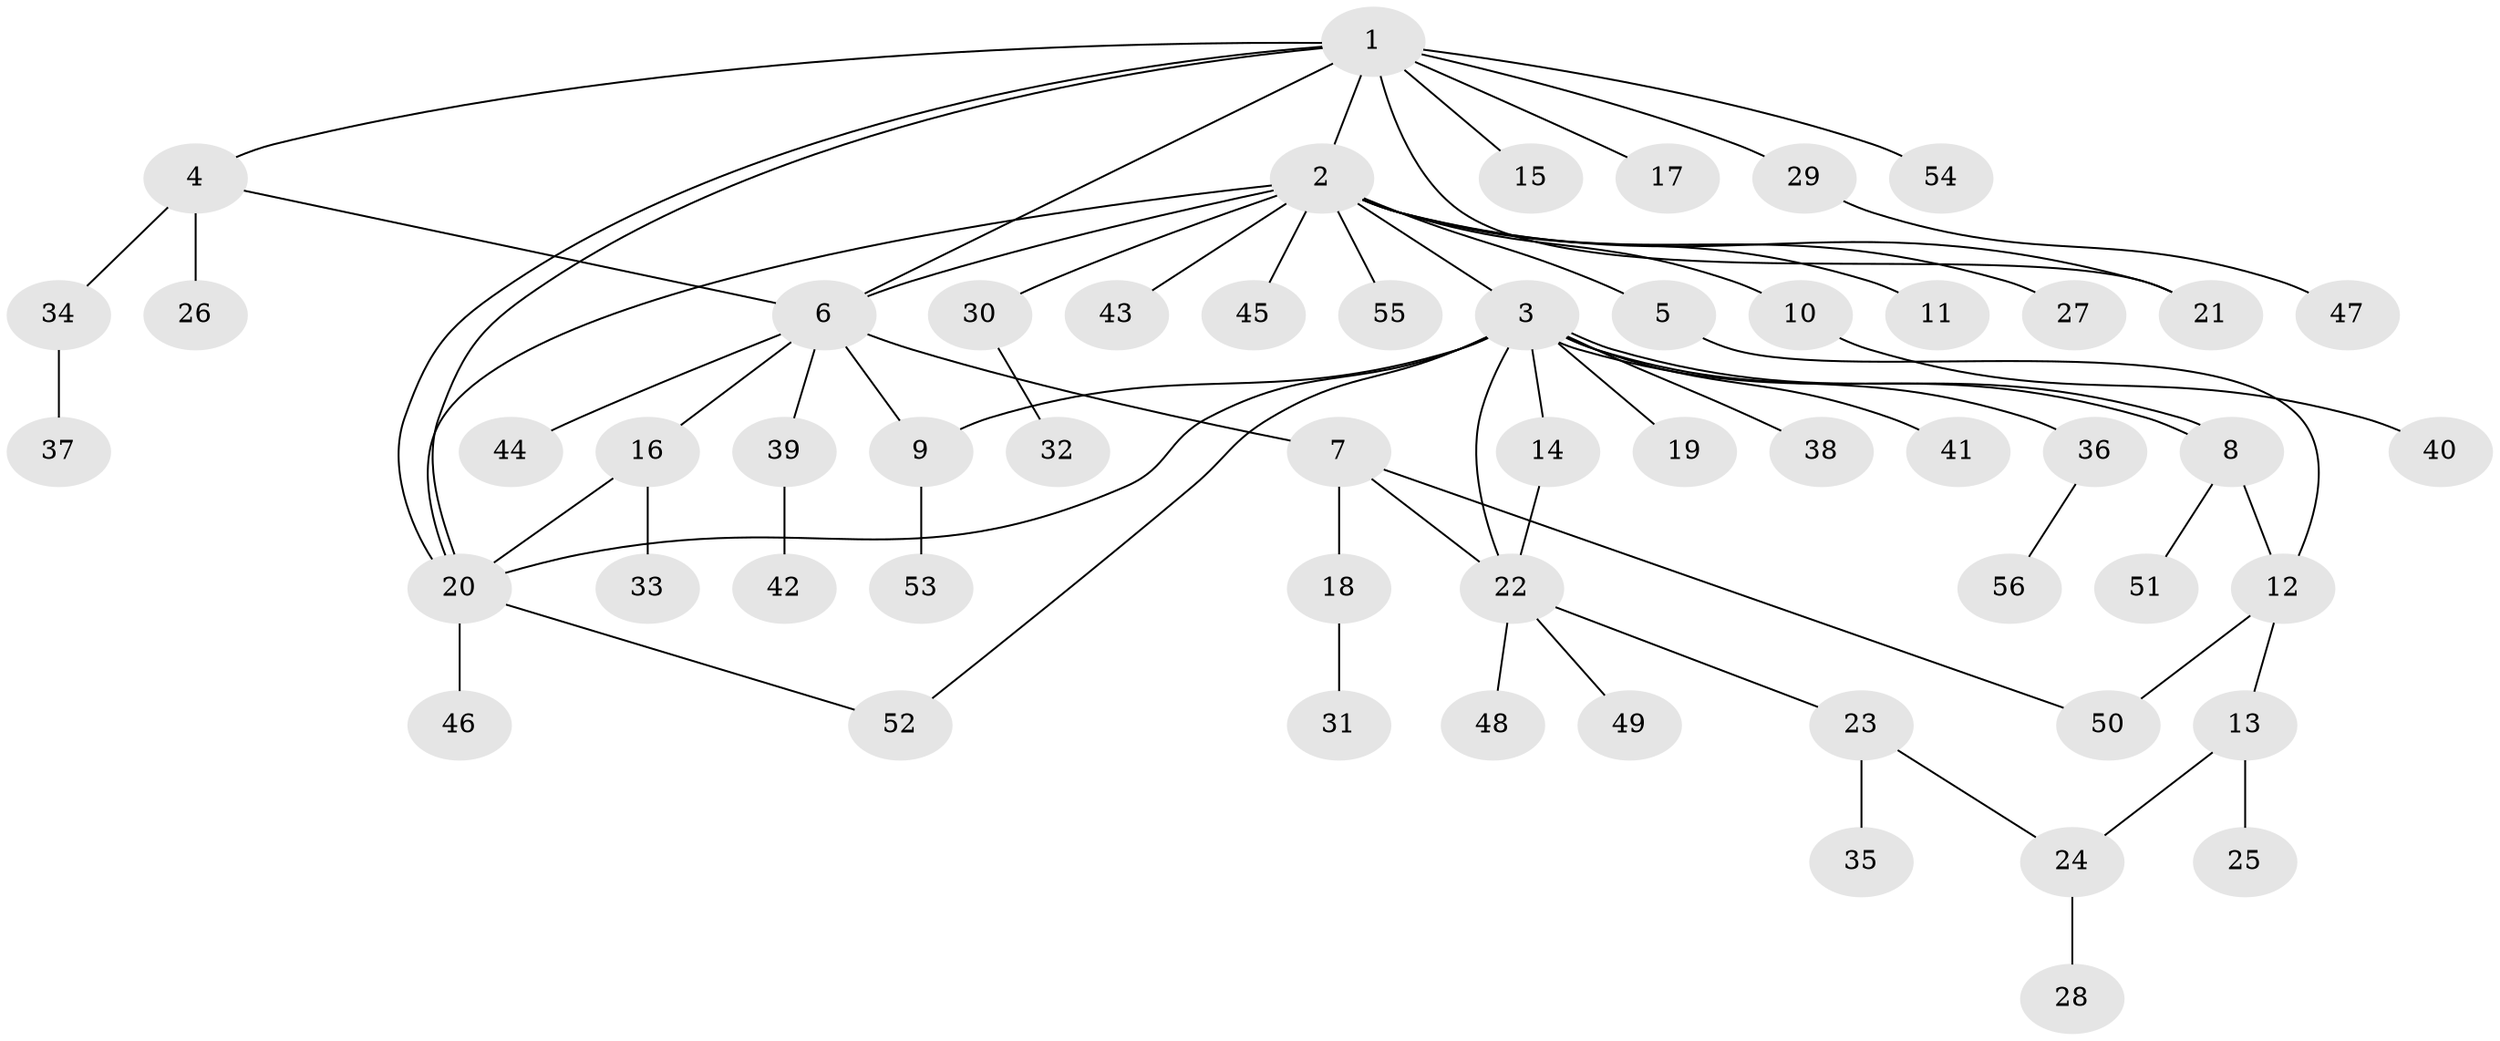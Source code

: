 // coarse degree distribution, {14: 0.024390243902439025, 12: 0.04878048780487805, 3: 0.024390243902439025, 2: 0.2682926829268293, 8: 0.024390243902439025, 6: 0.04878048780487805, 1: 0.5609756097560976}
// Generated by graph-tools (version 1.1) at 2025/41/03/06/25 10:41:51]
// undirected, 56 vertices, 70 edges
graph export_dot {
graph [start="1"]
  node [color=gray90,style=filled];
  1;
  2;
  3;
  4;
  5;
  6;
  7;
  8;
  9;
  10;
  11;
  12;
  13;
  14;
  15;
  16;
  17;
  18;
  19;
  20;
  21;
  22;
  23;
  24;
  25;
  26;
  27;
  28;
  29;
  30;
  31;
  32;
  33;
  34;
  35;
  36;
  37;
  38;
  39;
  40;
  41;
  42;
  43;
  44;
  45;
  46;
  47;
  48;
  49;
  50;
  51;
  52;
  53;
  54;
  55;
  56;
  1 -- 2;
  1 -- 4;
  1 -- 6;
  1 -- 15;
  1 -- 17;
  1 -- 20;
  1 -- 20;
  1 -- 21;
  1 -- 29;
  1 -- 54;
  2 -- 3;
  2 -- 5;
  2 -- 6;
  2 -- 10;
  2 -- 11;
  2 -- 20;
  2 -- 21;
  2 -- 27;
  2 -- 30;
  2 -- 43;
  2 -- 45;
  2 -- 55;
  3 -- 8;
  3 -- 8;
  3 -- 9;
  3 -- 14;
  3 -- 19;
  3 -- 20;
  3 -- 22;
  3 -- 36;
  3 -- 38;
  3 -- 41;
  3 -- 52;
  4 -- 6;
  4 -- 26;
  4 -- 34;
  5 -- 12;
  6 -- 7;
  6 -- 9;
  6 -- 16;
  6 -- 39;
  6 -- 44;
  7 -- 18;
  7 -- 22;
  7 -- 50;
  8 -- 12;
  8 -- 51;
  9 -- 53;
  10 -- 40;
  12 -- 13;
  12 -- 50;
  13 -- 24;
  13 -- 25;
  14 -- 22;
  16 -- 20;
  16 -- 33;
  18 -- 31;
  20 -- 46;
  20 -- 52;
  22 -- 23;
  22 -- 48;
  22 -- 49;
  23 -- 24;
  23 -- 35;
  24 -- 28;
  29 -- 47;
  30 -- 32;
  34 -- 37;
  36 -- 56;
  39 -- 42;
}
